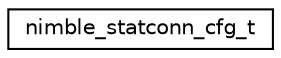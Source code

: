 digraph "Graphical Class Hierarchy"
{
 // LATEX_PDF_SIZE
  edge [fontname="Helvetica",fontsize="10",labelfontname="Helvetica",labelfontsize="10"];
  node [fontname="Helvetica",fontsize="10",shape=record];
  rankdir="LR";
  Node0 [label="nimble_statconn_cfg_t",height=0.2,width=0.4,color="black", fillcolor="white", style="filled",URL="$structnimble__statconn__cfg__t.html",tooltip="Statconn connection parameters."];
}
